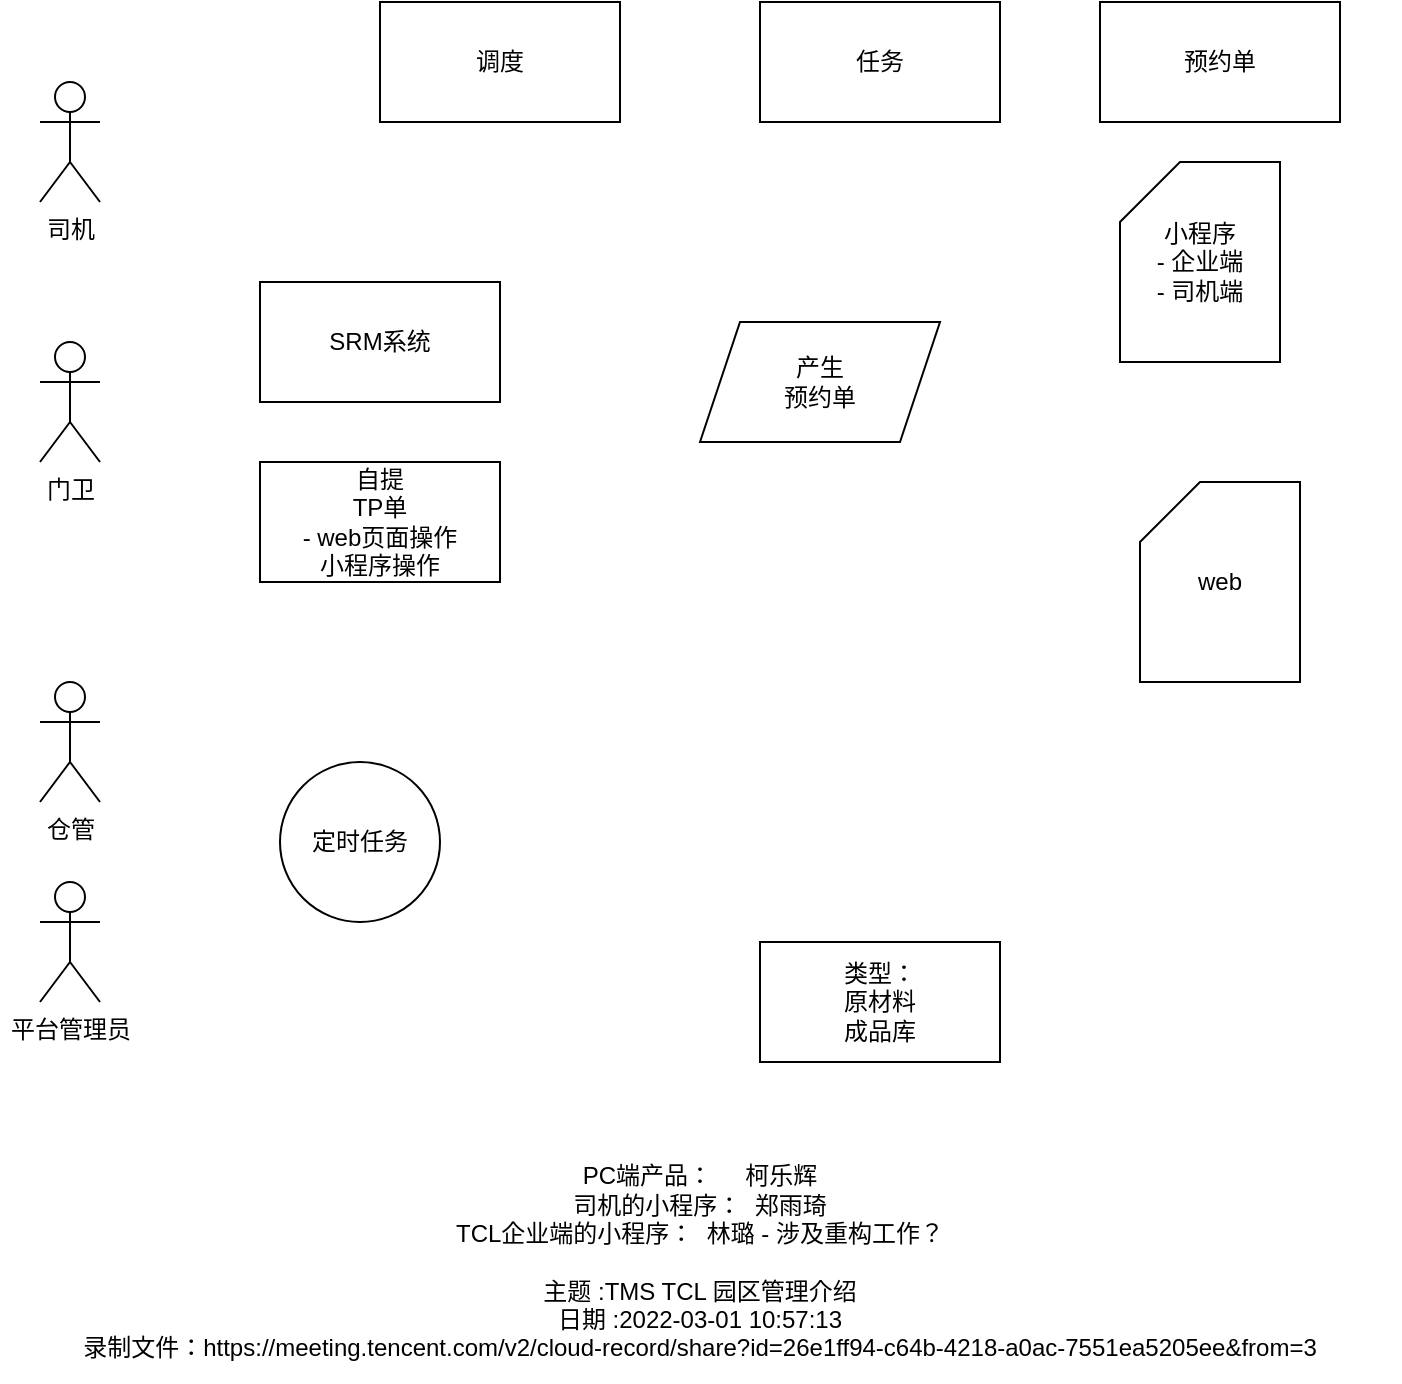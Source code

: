 <mxfile version="16.6.4" type="github">
  <diagram id="FVVDr3EWAPTUyRkwVeIB" name="园区平台">
    <mxGraphModel dx="1093" dy="576" grid="1" gridSize="10" guides="1" tooltips="1" connect="1" arrows="1" fold="1" page="1" pageScale="1" pageWidth="2339" pageHeight="3300" math="0" shadow="0">
      <root>
        <mxCell id="0" />
        <mxCell id="1" parent="0" />
        <mxCell id="XGPAb-1Tz1DG9Ni42fbj-1" value="SRM系统" style="rounded=0;whiteSpace=wrap;html=1;" vertex="1" parent="1">
          <mxGeometry x="330" y="250" width="120" height="60" as="geometry" />
        </mxCell>
        <mxCell id="XGPAb-1Tz1DG9Ni42fbj-2" value="类型：&lt;br&gt;原材料&lt;br&gt;成品库&lt;br&gt;" style="rounded=0;whiteSpace=wrap;html=1;" vertex="1" parent="1">
          <mxGeometry x="580" y="580" width="120" height="60" as="geometry" />
        </mxCell>
        <mxCell id="XGPAb-1Tz1DG9Ni42fbj-3" value="自提&lt;br&gt;TP单&lt;br&gt;- web页面操作&lt;br&gt;小程序操作" style="rounded=0;whiteSpace=wrap;html=1;" vertex="1" parent="1">
          <mxGeometry x="330" y="340" width="120" height="60" as="geometry" />
        </mxCell>
        <mxCell id="XGPAb-1Tz1DG9Ni42fbj-4" value="司机" style="shape=umlActor;verticalLabelPosition=bottom;verticalAlign=top;html=1;outlineConnect=0;" vertex="1" parent="1">
          <mxGeometry x="220" y="150" width="30" height="60" as="geometry" />
        </mxCell>
        <mxCell id="XGPAb-1Tz1DG9Ni42fbj-5" value="门卫" style="shape=umlActor;verticalLabelPosition=bottom;verticalAlign=top;html=1;outlineConnect=0;" vertex="1" parent="1">
          <mxGeometry x="220" y="280" width="30" height="60" as="geometry" />
        </mxCell>
        <mxCell id="XGPAb-1Tz1DG9Ni42fbj-6" value="仓管" style="shape=umlActor;verticalLabelPosition=bottom;verticalAlign=top;html=1;outlineConnect=0;" vertex="1" parent="1">
          <mxGeometry x="220" y="450" width="30" height="60" as="geometry" />
        </mxCell>
        <mxCell id="XGPAb-1Tz1DG9Ni42fbj-7" value="平台管理员" style="shape=umlActor;verticalLabelPosition=bottom;verticalAlign=top;html=1;outlineConnect=0;" vertex="1" parent="1">
          <mxGeometry x="220" y="550" width="30" height="60" as="geometry" />
        </mxCell>
        <mxCell id="XGPAb-1Tz1DG9Ni42fbj-8" value="小程序&lt;br&gt;- 企业端&lt;br&gt;- 司机端" style="shape=card;whiteSpace=wrap;html=1;" vertex="1" parent="1">
          <mxGeometry x="760" y="190" width="80" height="100" as="geometry" />
        </mxCell>
        <mxCell id="XGPAb-1Tz1DG9Ni42fbj-9" value="web" style="shape=card;whiteSpace=wrap;html=1;" vertex="1" parent="1">
          <mxGeometry x="770" y="350" width="80" height="100" as="geometry" />
        </mxCell>
        <mxCell id="XGPAb-1Tz1DG9Ni42fbj-10" value="定时任务" style="ellipse;whiteSpace=wrap;html=1;aspect=fixed;" vertex="1" parent="1">
          <mxGeometry x="340" y="490" width="80" height="80" as="geometry" />
        </mxCell>
        <mxCell id="XGPAb-1Tz1DG9Ni42fbj-11" value="产生&lt;br&gt;预约单" style="shape=parallelogram;perimeter=parallelogramPerimeter;whiteSpace=wrap;html=1;fixedSize=1;" vertex="1" parent="1">
          <mxGeometry x="550" y="270" width="120" height="60" as="geometry" />
        </mxCell>
        <mxCell id="XGPAb-1Tz1DG9Ni42fbj-16" value="调度" style="rounded=0;whiteSpace=wrap;html=1;" vertex="1" parent="1">
          <mxGeometry x="390" y="110" width="120" height="60" as="geometry" />
        </mxCell>
        <mxCell id="XGPAb-1Tz1DG9Ni42fbj-17" value="任务" style="rounded=0;whiteSpace=wrap;html=1;" vertex="1" parent="1">
          <mxGeometry x="580" y="110" width="120" height="60" as="geometry" />
        </mxCell>
        <mxCell id="XGPAb-1Tz1DG9Ni42fbj-18" value="预约单" style="rounded=0;whiteSpace=wrap;html=1;" vertex="1" parent="1">
          <mxGeometry x="750" y="110" width="120" height="60" as="geometry" />
        </mxCell>
        <mxCell id="XGPAb-1Tz1DG9Ni42fbj-19" value="PC端产品：&amp;nbsp; &amp;nbsp; &amp;nbsp;柯乐辉&lt;br&gt;司机的小程序：&amp;nbsp; 郑雨琦&lt;br&gt;TCL企业端的小程序：&amp;nbsp; 林璐 - 涉及重构工作？&lt;br&gt;&lt;br&gt;&lt;div&gt;主题 :TMS TCL 园区管理介绍&lt;/div&gt;&lt;div&gt;日期 :2022-03-01 10:57:13&lt;/div&gt;&lt;div&gt;录制文件：https://meeting.tencent.com/v2/cloud-record/share?id=26e1ff94-c64b-4218-a0ac-7551ea5205ee&amp;amp;from=3&lt;/div&gt;" style="text;html=1;strokeColor=none;fillColor=none;align=center;verticalAlign=middle;whiteSpace=wrap;rounded=0;" vertex="1" parent="1">
          <mxGeometry x="200" y="680" width="700" height="120" as="geometry" />
        </mxCell>
      </root>
    </mxGraphModel>
  </diagram>
</mxfile>
